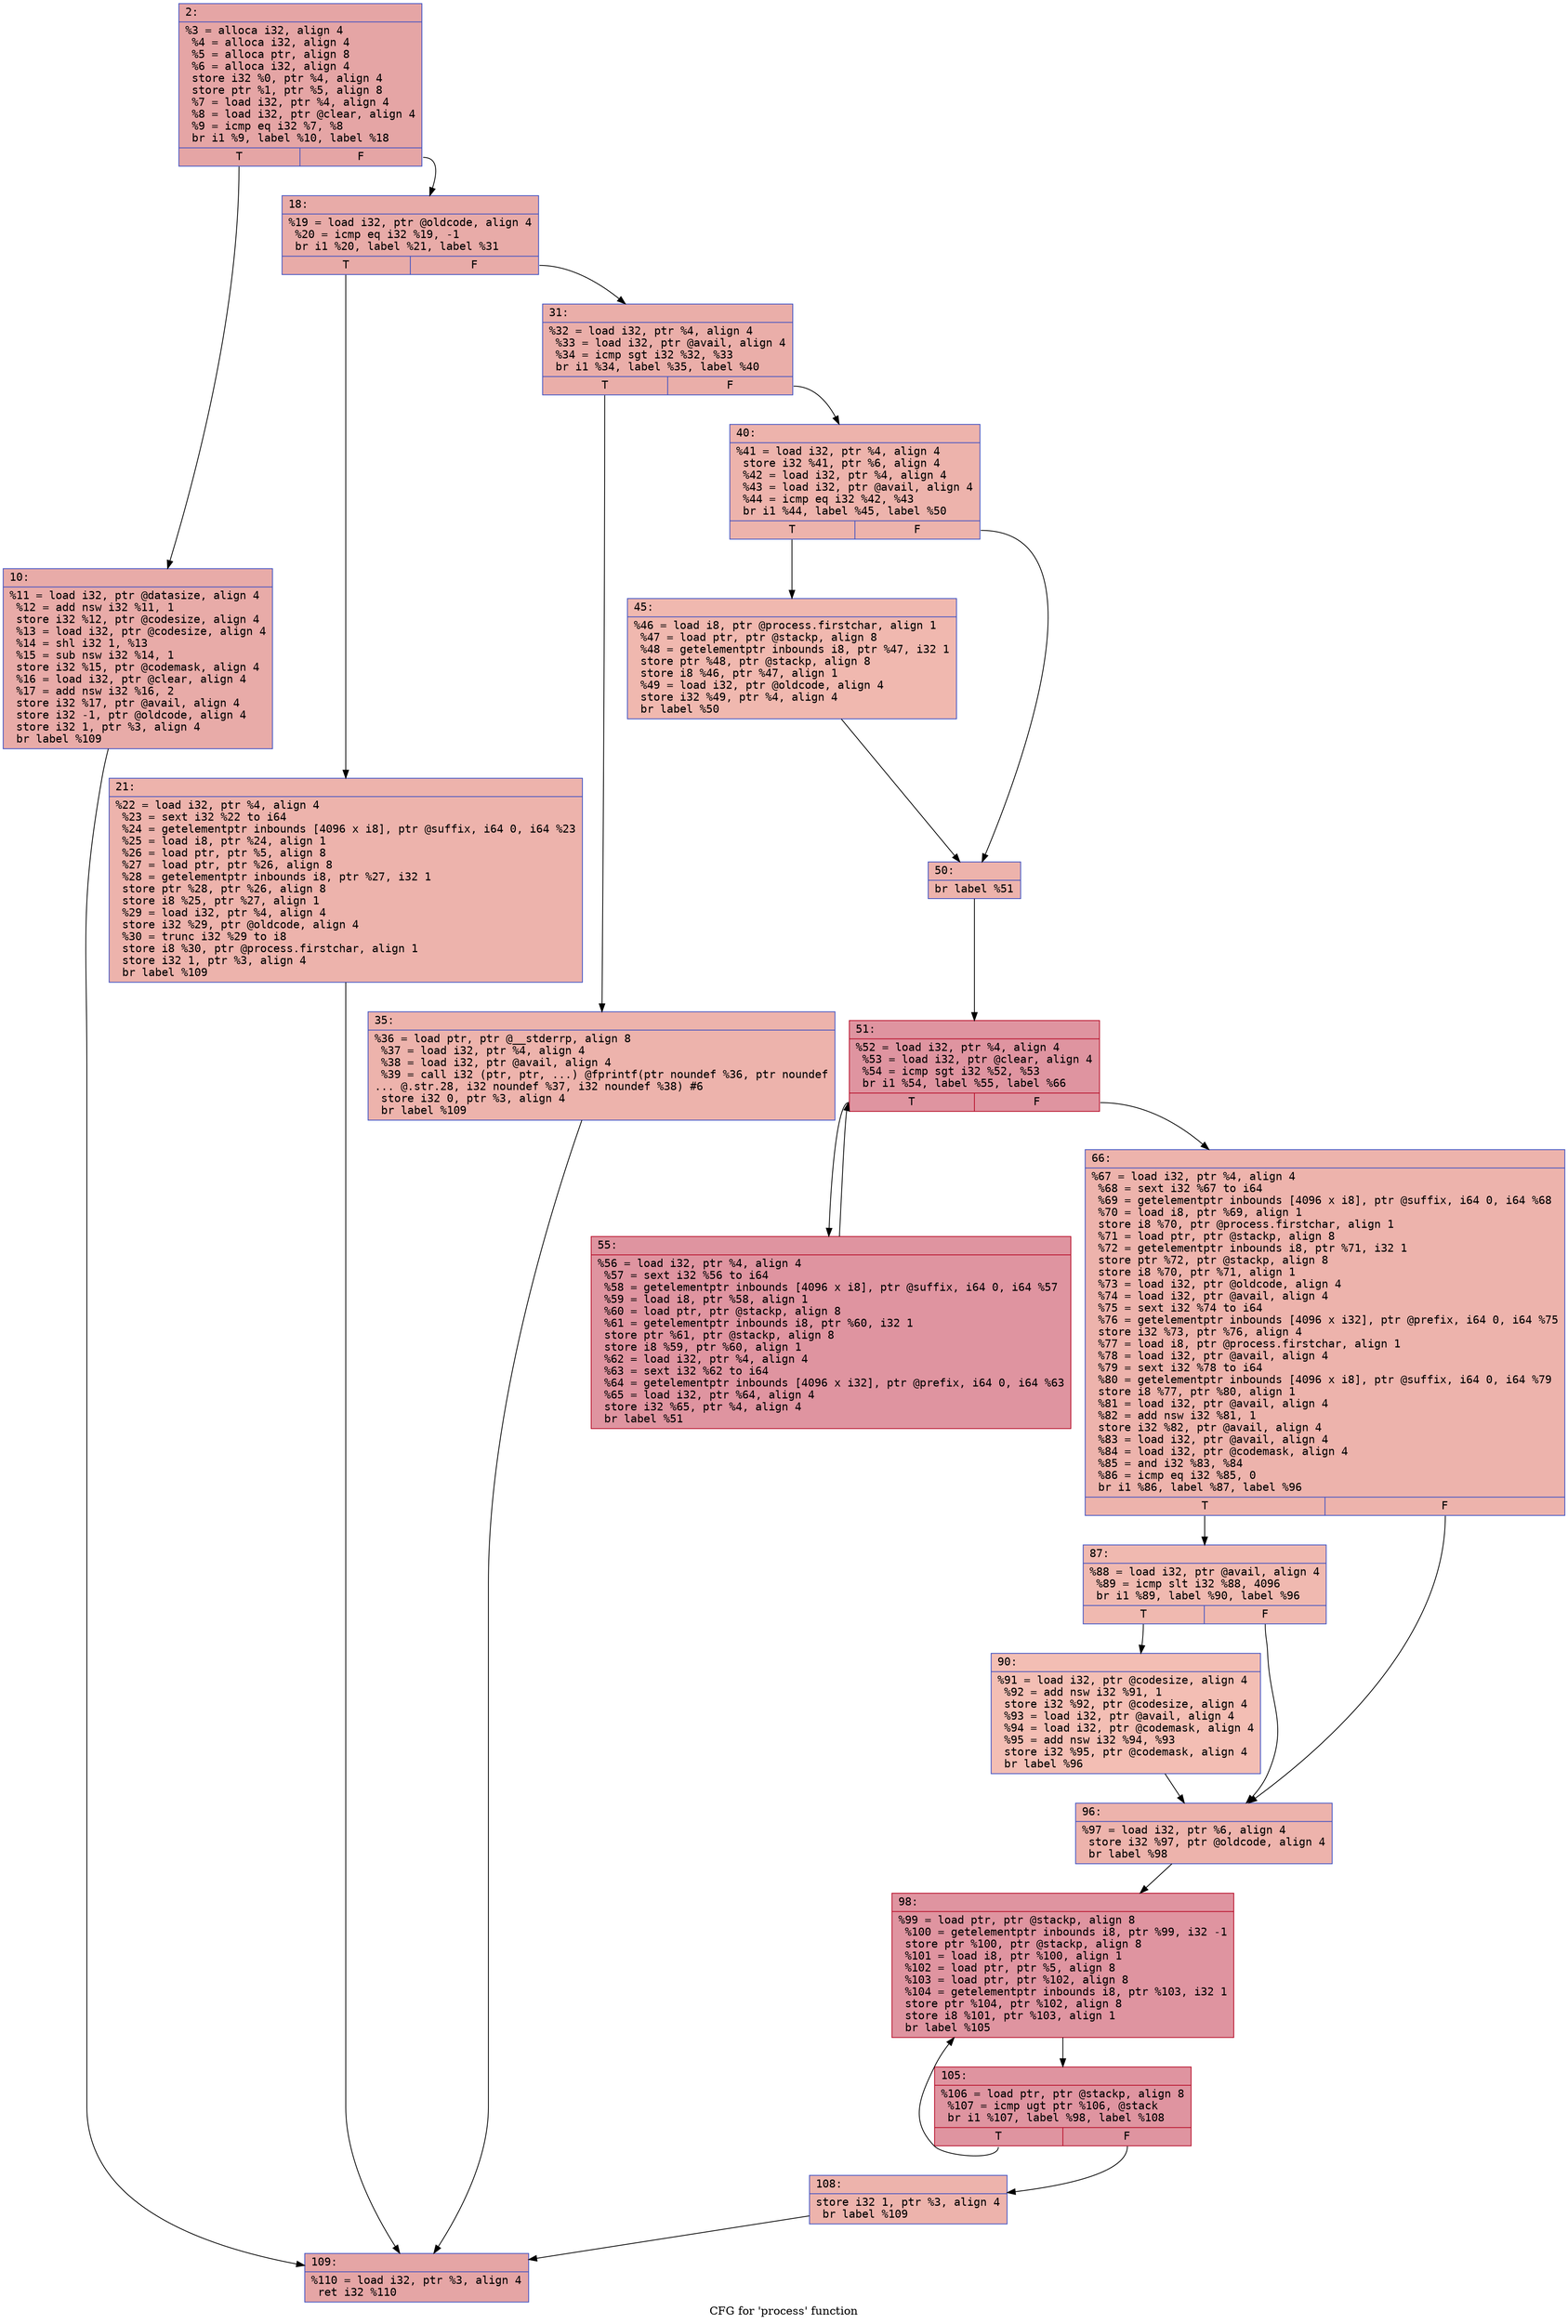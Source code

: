digraph "CFG for 'process' function" {
	label="CFG for 'process' function";

	Node0x6000036359a0 [shape=record,color="#3d50c3ff", style=filled, fillcolor="#c5333470" fontname="Courier",label="{2:\l|  %3 = alloca i32, align 4\l  %4 = alloca i32, align 4\l  %5 = alloca ptr, align 8\l  %6 = alloca i32, align 4\l  store i32 %0, ptr %4, align 4\l  store ptr %1, ptr %5, align 8\l  %7 = load i32, ptr %4, align 4\l  %8 = load i32, ptr @clear, align 4\l  %9 = icmp eq i32 %7, %8\l  br i1 %9, label %10, label %18\l|{<s0>T|<s1>F}}"];
	Node0x6000036359a0:s0 -> Node0x6000036359f0[tooltip="2 -> 10\nProbability 50.00%" ];
	Node0x6000036359a0:s1 -> Node0x600003635a40[tooltip="2 -> 18\nProbability 50.00%" ];
	Node0x6000036359f0 [shape=record,color="#3d50c3ff", style=filled, fillcolor="#cc403a70" fontname="Courier",label="{10:\l|  %11 = load i32, ptr @datasize, align 4\l  %12 = add nsw i32 %11, 1\l  store i32 %12, ptr @codesize, align 4\l  %13 = load i32, ptr @codesize, align 4\l  %14 = shl i32 1, %13\l  %15 = sub nsw i32 %14, 1\l  store i32 %15, ptr @codemask, align 4\l  %16 = load i32, ptr @clear, align 4\l  %17 = add nsw i32 %16, 2\l  store i32 %17, ptr @avail, align 4\l  store i32 -1, ptr @oldcode, align 4\l  store i32 1, ptr %3, align 4\l  br label %109\l}"];
	Node0x6000036359f0 -> Node0x600003635f40[tooltip="10 -> 109\nProbability 100.00%" ];
	Node0x600003635a40 [shape=record,color="#3d50c3ff", style=filled, fillcolor="#cc403a70" fontname="Courier",label="{18:\l|  %19 = load i32, ptr @oldcode, align 4\l  %20 = icmp eq i32 %19, -1\l  br i1 %20, label %21, label %31\l|{<s0>T|<s1>F}}"];
	Node0x600003635a40:s0 -> Node0x600003635a90[tooltip="18 -> 21\nProbability 37.50%" ];
	Node0x600003635a40:s1 -> Node0x600003635ae0[tooltip="18 -> 31\nProbability 62.50%" ];
	Node0x600003635a90 [shape=record,color="#3d50c3ff", style=filled, fillcolor="#d6524470" fontname="Courier",label="{21:\l|  %22 = load i32, ptr %4, align 4\l  %23 = sext i32 %22 to i64\l  %24 = getelementptr inbounds [4096 x i8], ptr @suffix, i64 0, i64 %23\l  %25 = load i8, ptr %24, align 1\l  %26 = load ptr, ptr %5, align 8\l  %27 = load ptr, ptr %26, align 8\l  %28 = getelementptr inbounds i8, ptr %27, i32 1\l  store ptr %28, ptr %26, align 8\l  store i8 %25, ptr %27, align 1\l  %29 = load i32, ptr %4, align 4\l  store i32 %29, ptr @oldcode, align 4\l  %30 = trunc i32 %29 to i8\l  store i8 %30, ptr @process.firstchar, align 1\l  store i32 1, ptr %3, align 4\l  br label %109\l}"];
	Node0x600003635a90 -> Node0x600003635f40[tooltip="21 -> 109\nProbability 100.00%" ];
	Node0x600003635ae0 [shape=record,color="#3d50c3ff", style=filled, fillcolor="#d0473d70" fontname="Courier",label="{31:\l|  %32 = load i32, ptr %4, align 4\l  %33 = load i32, ptr @avail, align 4\l  %34 = icmp sgt i32 %32, %33\l  br i1 %34, label %35, label %40\l|{<s0>T|<s1>F}}"];
	Node0x600003635ae0:s0 -> Node0x600003635b30[tooltip="31 -> 35\nProbability 50.00%" ];
	Node0x600003635ae0:s1 -> Node0x600003635b80[tooltip="31 -> 40\nProbability 50.00%" ];
	Node0x600003635b30 [shape=record,color="#3d50c3ff", style=filled, fillcolor="#d6524470" fontname="Courier",label="{35:\l|  %36 = load ptr, ptr @__stderrp, align 8\l  %37 = load i32, ptr %4, align 4\l  %38 = load i32, ptr @avail, align 4\l  %39 = call i32 (ptr, ptr, ...) @fprintf(ptr noundef %36, ptr noundef\l... @.str.28, i32 noundef %37, i32 noundef %38) #6\l  store i32 0, ptr %3, align 4\l  br label %109\l}"];
	Node0x600003635b30 -> Node0x600003635f40[tooltip="35 -> 109\nProbability 100.00%" ];
	Node0x600003635b80 [shape=record,color="#3d50c3ff", style=filled, fillcolor="#d6524470" fontname="Courier",label="{40:\l|  %41 = load i32, ptr %4, align 4\l  store i32 %41, ptr %6, align 4\l  %42 = load i32, ptr %4, align 4\l  %43 = load i32, ptr @avail, align 4\l  %44 = icmp eq i32 %42, %43\l  br i1 %44, label %45, label %50\l|{<s0>T|<s1>F}}"];
	Node0x600003635b80:s0 -> Node0x600003635bd0[tooltip="40 -> 45\nProbability 50.00%" ];
	Node0x600003635b80:s1 -> Node0x600003635c20[tooltip="40 -> 50\nProbability 50.00%" ];
	Node0x600003635bd0 [shape=record,color="#3d50c3ff", style=filled, fillcolor="#dc5d4a70" fontname="Courier",label="{45:\l|  %46 = load i8, ptr @process.firstchar, align 1\l  %47 = load ptr, ptr @stackp, align 8\l  %48 = getelementptr inbounds i8, ptr %47, i32 1\l  store ptr %48, ptr @stackp, align 8\l  store i8 %46, ptr %47, align 1\l  %49 = load i32, ptr @oldcode, align 4\l  store i32 %49, ptr %4, align 4\l  br label %50\l}"];
	Node0x600003635bd0 -> Node0x600003635c20[tooltip="45 -> 50\nProbability 100.00%" ];
	Node0x600003635c20 [shape=record,color="#3d50c3ff", style=filled, fillcolor="#d6524470" fontname="Courier",label="{50:\l|  br label %51\l}"];
	Node0x600003635c20 -> Node0x600003635c70[tooltip="50 -> 51\nProbability 100.00%" ];
	Node0x600003635c70 [shape=record,color="#b70d28ff", style=filled, fillcolor="#b70d2870" fontname="Courier",label="{51:\l|  %52 = load i32, ptr %4, align 4\l  %53 = load i32, ptr @clear, align 4\l  %54 = icmp sgt i32 %52, %53\l  br i1 %54, label %55, label %66\l|{<s0>T|<s1>F}}"];
	Node0x600003635c70:s0 -> Node0x600003635cc0[tooltip="51 -> 55\nProbability 96.88%" ];
	Node0x600003635c70:s1 -> Node0x600003635d10[tooltip="51 -> 66\nProbability 3.12%" ];
	Node0x600003635cc0 [shape=record,color="#b70d28ff", style=filled, fillcolor="#b70d2870" fontname="Courier",label="{55:\l|  %56 = load i32, ptr %4, align 4\l  %57 = sext i32 %56 to i64\l  %58 = getelementptr inbounds [4096 x i8], ptr @suffix, i64 0, i64 %57\l  %59 = load i8, ptr %58, align 1\l  %60 = load ptr, ptr @stackp, align 8\l  %61 = getelementptr inbounds i8, ptr %60, i32 1\l  store ptr %61, ptr @stackp, align 8\l  store i8 %59, ptr %60, align 1\l  %62 = load i32, ptr %4, align 4\l  %63 = sext i32 %62 to i64\l  %64 = getelementptr inbounds [4096 x i32], ptr @prefix, i64 0, i64 %63\l  %65 = load i32, ptr %64, align 4\l  store i32 %65, ptr %4, align 4\l  br label %51\l}"];
	Node0x600003635cc0 -> Node0x600003635c70[tooltip="55 -> 51\nProbability 100.00%" ];
	Node0x600003635d10 [shape=record,color="#3d50c3ff", style=filled, fillcolor="#d6524470" fontname="Courier",label="{66:\l|  %67 = load i32, ptr %4, align 4\l  %68 = sext i32 %67 to i64\l  %69 = getelementptr inbounds [4096 x i8], ptr @suffix, i64 0, i64 %68\l  %70 = load i8, ptr %69, align 1\l  store i8 %70, ptr @process.firstchar, align 1\l  %71 = load ptr, ptr @stackp, align 8\l  %72 = getelementptr inbounds i8, ptr %71, i32 1\l  store ptr %72, ptr @stackp, align 8\l  store i8 %70, ptr %71, align 1\l  %73 = load i32, ptr @oldcode, align 4\l  %74 = load i32, ptr @avail, align 4\l  %75 = sext i32 %74 to i64\l  %76 = getelementptr inbounds [4096 x i32], ptr @prefix, i64 0, i64 %75\l  store i32 %73, ptr %76, align 4\l  %77 = load i8, ptr @process.firstchar, align 1\l  %78 = load i32, ptr @avail, align 4\l  %79 = sext i32 %78 to i64\l  %80 = getelementptr inbounds [4096 x i8], ptr @suffix, i64 0, i64 %79\l  store i8 %77, ptr %80, align 1\l  %81 = load i32, ptr @avail, align 4\l  %82 = add nsw i32 %81, 1\l  store i32 %82, ptr @avail, align 4\l  %83 = load i32, ptr @avail, align 4\l  %84 = load i32, ptr @codemask, align 4\l  %85 = and i32 %83, %84\l  %86 = icmp eq i32 %85, 0\l  br i1 %86, label %87, label %96\l|{<s0>T|<s1>F}}"];
	Node0x600003635d10:s0 -> Node0x600003635d60[tooltip="66 -> 87\nProbability 37.50%" ];
	Node0x600003635d10:s1 -> Node0x600003635e00[tooltip="66 -> 96\nProbability 62.50%" ];
	Node0x600003635d60 [shape=record,color="#3d50c3ff", style=filled, fillcolor="#de614d70" fontname="Courier",label="{87:\l|  %88 = load i32, ptr @avail, align 4\l  %89 = icmp slt i32 %88, 4096\l  br i1 %89, label %90, label %96\l|{<s0>T|<s1>F}}"];
	Node0x600003635d60:s0 -> Node0x600003635db0[tooltip="87 -> 90\nProbability 50.00%" ];
	Node0x600003635d60:s1 -> Node0x600003635e00[tooltip="87 -> 96\nProbability 50.00%" ];
	Node0x600003635db0 [shape=record,color="#3d50c3ff", style=filled, fillcolor="#e36c5570" fontname="Courier",label="{90:\l|  %91 = load i32, ptr @codesize, align 4\l  %92 = add nsw i32 %91, 1\l  store i32 %92, ptr @codesize, align 4\l  %93 = load i32, ptr @avail, align 4\l  %94 = load i32, ptr @codemask, align 4\l  %95 = add nsw i32 %94, %93\l  store i32 %95, ptr @codemask, align 4\l  br label %96\l}"];
	Node0x600003635db0 -> Node0x600003635e00[tooltip="90 -> 96\nProbability 100.00%" ];
	Node0x600003635e00 [shape=record,color="#3d50c3ff", style=filled, fillcolor="#d6524470" fontname="Courier",label="{96:\l|  %97 = load i32, ptr %6, align 4\l  store i32 %97, ptr @oldcode, align 4\l  br label %98\l}"];
	Node0x600003635e00 -> Node0x600003635e50[tooltip="96 -> 98\nProbability 100.00%" ];
	Node0x600003635e50 [shape=record,color="#b70d28ff", style=filled, fillcolor="#b70d2870" fontname="Courier",label="{98:\l|  %99 = load ptr, ptr @stackp, align 8\l  %100 = getelementptr inbounds i8, ptr %99, i32 -1\l  store ptr %100, ptr @stackp, align 8\l  %101 = load i8, ptr %100, align 1\l  %102 = load ptr, ptr %5, align 8\l  %103 = load ptr, ptr %102, align 8\l  %104 = getelementptr inbounds i8, ptr %103, i32 1\l  store ptr %104, ptr %102, align 8\l  store i8 %101, ptr %103, align 1\l  br label %105\l}"];
	Node0x600003635e50 -> Node0x600003635ea0[tooltip="98 -> 105\nProbability 100.00%" ];
	Node0x600003635ea0 [shape=record,color="#b70d28ff", style=filled, fillcolor="#b70d2870" fontname="Courier",label="{105:\l|  %106 = load ptr, ptr @stackp, align 8\l  %107 = icmp ugt ptr %106, @stack\l  br i1 %107, label %98, label %108\l|{<s0>T|<s1>F}}"];
	Node0x600003635ea0:s0 -> Node0x600003635e50[tooltip="105 -> 98\nProbability 96.88%" ];
	Node0x600003635ea0:s1 -> Node0x600003635ef0[tooltip="105 -> 108\nProbability 3.12%" ];
	Node0x600003635ef0 [shape=record,color="#3d50c3ff", style=filled, fillcolor="#d6524470" fontname="Courier",label="{108:\l|  store i32 1, ptr %3, align 4\l  br label %109\l}"];
	Node0x600003635ef0 -> Node0x600003635f40[tooltip="108 -> 109\nProbability 100.00%" ];
	Node0x600003635f40 [shape=record,color="#3d50c3ff", style=filled, fillcolor="#c5333470" fontname="Courier",label="{109:\l|  %110 = load i32, ptr %3, align 4\l  ret i32 %110\l}"];
}
